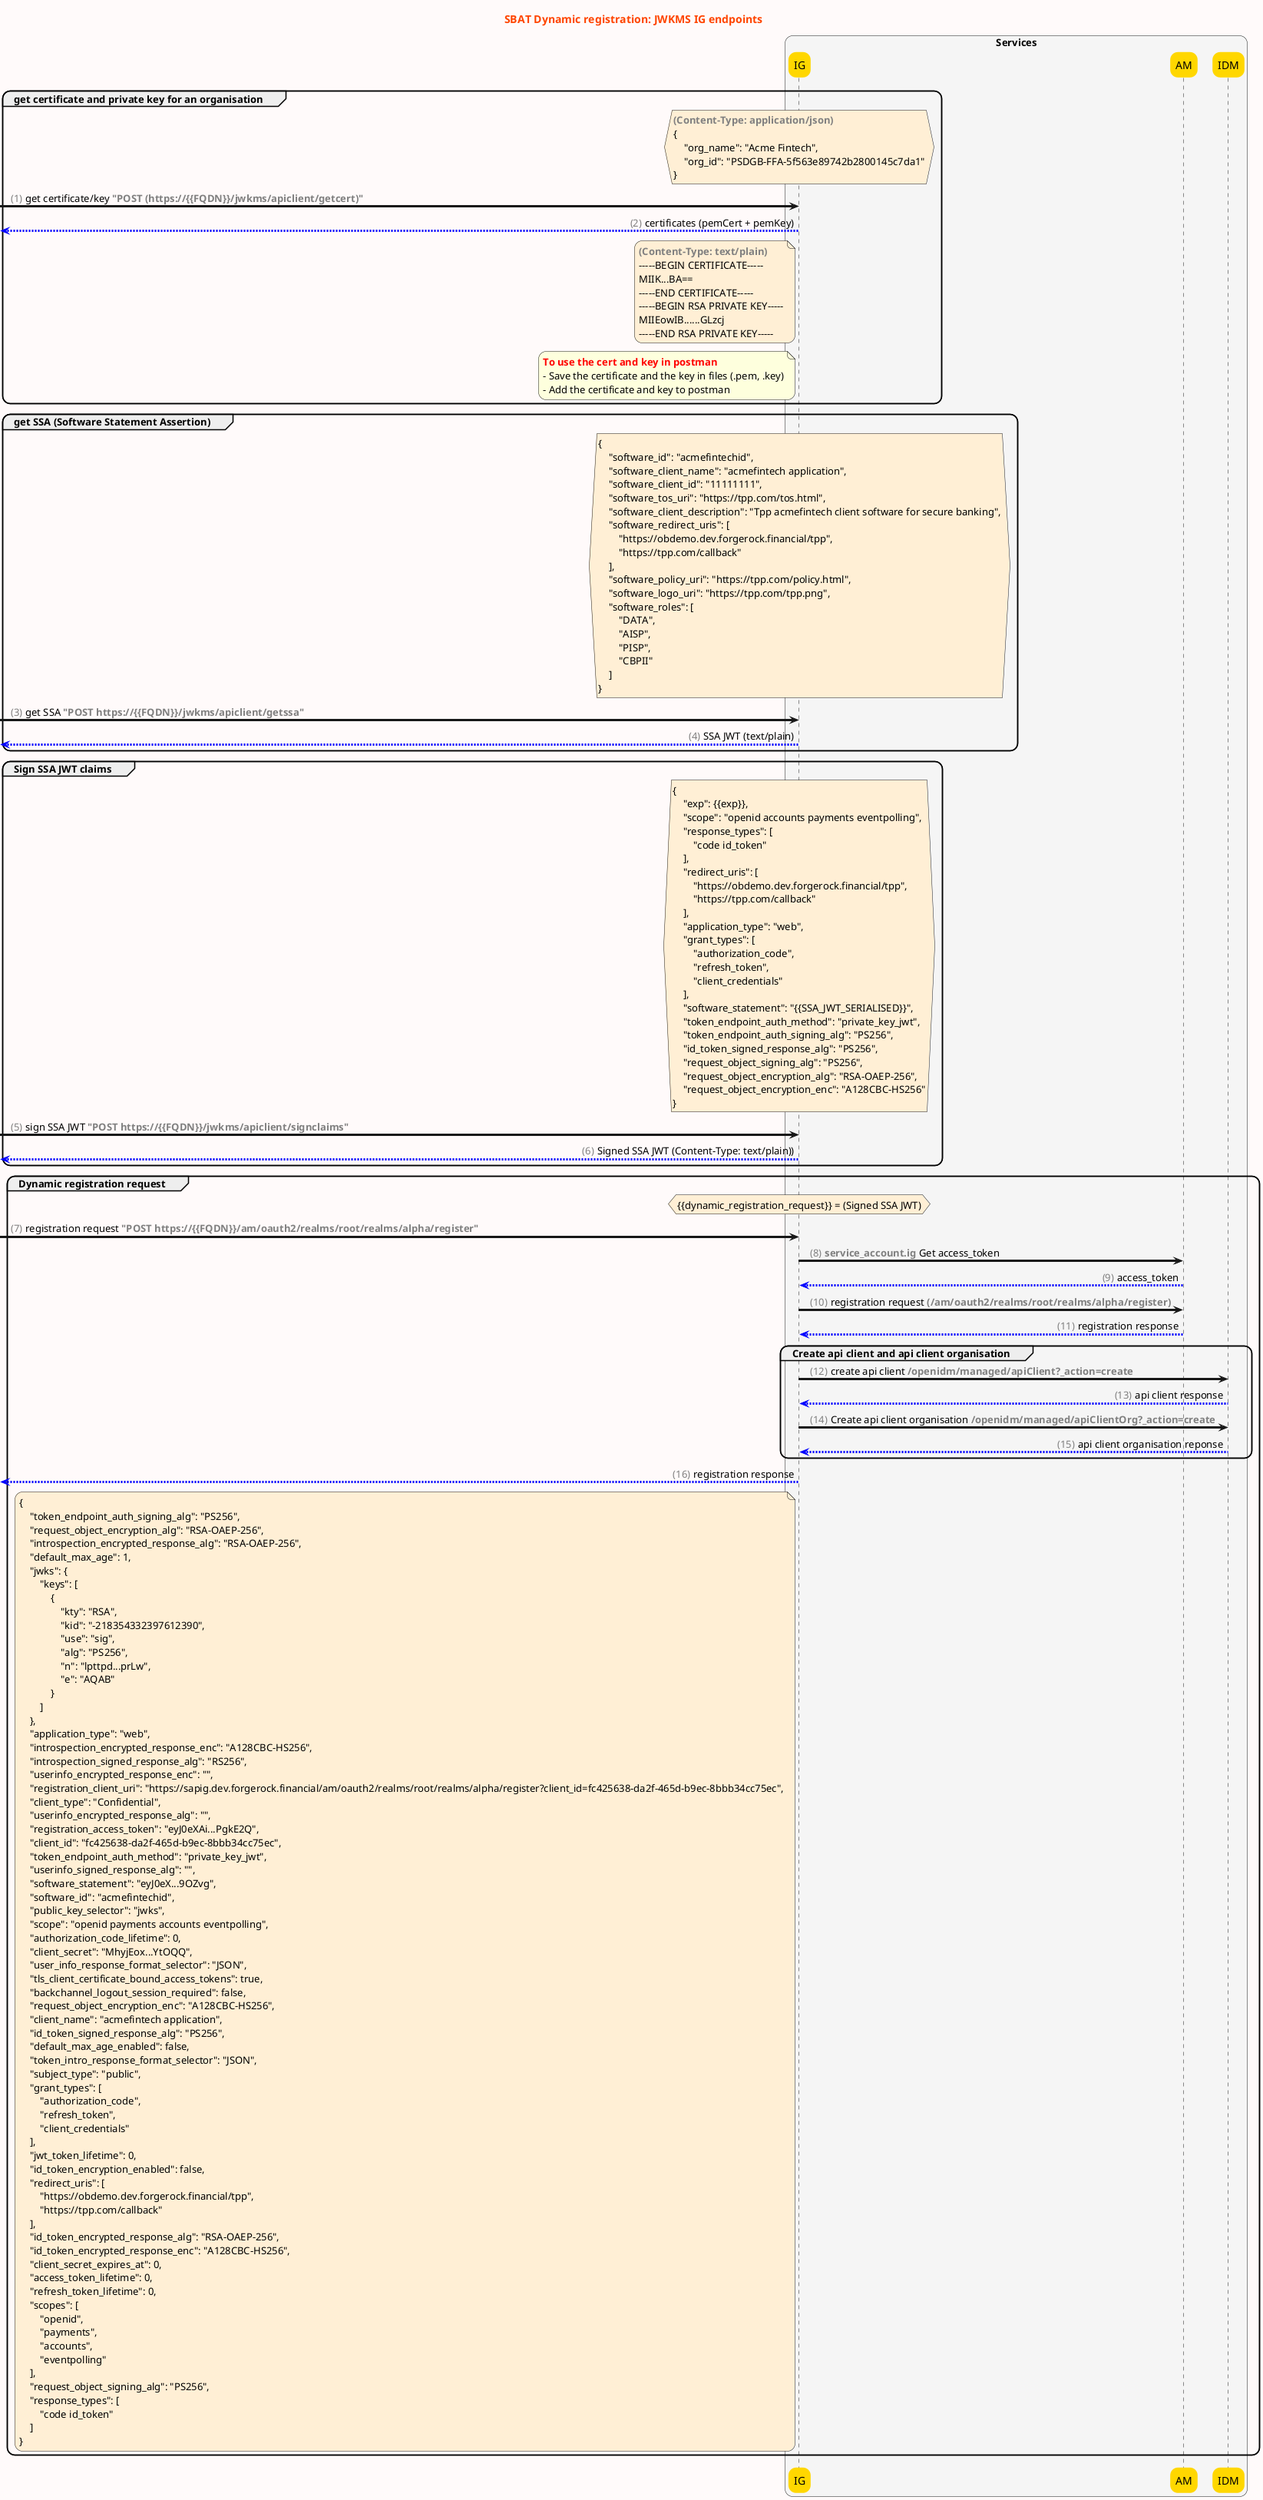 @startuml
title <font color=orangered>SBAT Dynamic registration: JWKMS IG endpoints
' config '
skinparam backgroundColor #snow
skinparam sequenceArrowThickness 3
skinparam roundcorner 20
skinparam sequenceMessageAlign direction
skinparam sequence {
    ParticipantBorderColor gold
}
box "Services" #whitesmoke
    participant IG #gold
    participant AM #gold
    participant IDM #gold
end box

autonumber "<font color=grey>  (##)"

group get certificate and private key for an organisation
    hnote over IG #papayawhip
        **<font color=grey>(Content-Type: application/json)</font>**
        {
            "org_name": "Acme Fintech",
            "org_id": "PSDGB-FFA-5f563e89742b2800145c7da1"
        }
    end hnote
    [-> IG: get certificate/key **<font color=grey>"POST (https://{{FQDN}}/jwkms/apiclient/getcert)"</font>**
    IG -[#0000FF]->[: certificates (pemCert + pemKey)
    note left of IG #papayawhip
        **<font color=grey>(Content-Type: text/plain)</font>**
        ~--~--~-BEGIN CERTIFICATE~--~--~-
        MIIK...BA==
        ~--~--~-END CERTIFICATE~--~--~-
        ~--~--~-BEGIN RSA PRIVATE KEY~--~--~-
        MIIEowIB......GLzcj
        ~--~--~-END RSA PRIVATE KEY~--~--~-
    end note
    note left of IG
        **<font color=red>To use the cert and key in postman</font>**
        - Save the certificate and the key in files (.pem, .key)
        - Add the certificate and key to postman
    end note
end group
group get SSA (Software Statement Assertion)
    hnote over IG #papayawhip
    {
        "software_id": "acmefintechid",
        "software_client_name": "acmefintech application",
        "software_client_id": "11111111",
        "software_tos_uri": "https://tpp.com/tos.html",
        "software_client_description": "Tpp acmefintech client software for secure banking",
        "software_redirect_uris": [
            "https://obdemo.dev.forgerock.financial/tpp",
            "https://tpp.com/callback"
        ],
        "software_policy_uri": "https://tpp.com/policy.html",
        "software_logo_uri": "https://tpp.com/tpp.png",
        "software_roles": [
            "DATA",
            "AISP",
            "PISP",
            "CBPII"
        ]
    }
    end hnote
    [-> IG: get SSA **<font color=grey>"POST https://{{FQDN}}/jwkms/apiclient/getssa"</font>**
    IG -[#0000FF]->[: SSA JWT (text/plain)
end group
group Sign SSA JWT claims
    hnote over IG #papayawhip
    {
        "exp": {{exp}},
        "scope": "openid accounts payments eventpolling",
        "response_types": [
            "code id_token"
        ],
        "redirect_uris": [
            "https://obdemo.dev.forgerock.financial/tpp",
            "https://tpp.com/callback"
        ],
        "application_type": "web",
        "grant_types": [
            "authorization_code",
            "refresh_token",
            "client_credentials"
        ],
        "software_statement": "{{SSA_JWT_SERIALISED}}",
        "token_endpoint_auth_method": "private_key_jwt",
        "token_endpoint_auth_signing_alg": "PS256",
        "id_token_signed_response_alg": "PS256",
        "request_object_signing_alg": "PS256",
        "request_object_encryption_alg": "RSA-OAEP-256",
        "request_object_encryption_enc": "A128CBC-HS256"
    }
    end hnote
    [-> IG: sign SSA JWT **<font color=grey>"POST https://{{FQDN}}/jwkms/apiclient/signclaims"</font>**
    IG -[#0000FF]->[: Signed SSA JWT (Content-Type: text/plain))
end group
group Dynamic registration request
    hnote over IG #papayawhip
    {{dynamic_registration_request}} = (Signed SSA JWT)
    end hnote
    [-> IG: registration request **<font color=grey>"POST https://{{FQDN}}/am/oauth2/realms/root/realms/alpha/register"</font>**
    IG -> AM: **<font color=grey>service_account.ig</font>** Get access_token
    AM -[#0000FF]-> IG: access_token
    IG -> AM: registration request **<font color=grey>(/am/oauth2/realms/root/realms/alpha/register)</font>**
    AM -[#0000FF]-> IG: registration response
    group Create api client and api client organisation
        IG -> IDM: create api client **<font color=grey>/openidm/managed/apiClient?_action=create</font>**
        IDM -[#0000FF]-> IG: api client response
        IG -> IDM: Create api client organisation **<font color=grey>/openidm/managed/apiClientOrg?_action=create</font>**
        IDM -[#0000FF]-> IG: api client organisation reponse
    end group
    IG -[#0000FF]->[: registration response
    note left of IG #papayawhip
    {
        "token_endpoint_auth_signing_alg": "PS256",
        "request_object_encryption_alg": "RSA-OAEP-256",
        "introspection_encrypted_response_alg": "RSA-OAEP-256",
        "default_max_age": 1,
        "jwks": {
            "keys": [
                {
                    "kty": "RSA",
                    "kid": "-218354332397612390",
                    "use": "sig",
                    "alg": "PS256",
                    "n": "lpttpd...prLw",
                    "e": "AQAB"
                }
            ]
        },
        "application_type": "web",
        "introspection_encrypted_response_enc": "A128CBC-HS256",
        "introspection_signed_response_alg": "RS256",
        "userinfo_encrypted_response_enc": "",
        "registration_client_uri": "https://sapig.dev.forgerock.financial/am/oauth2/realms/root/realms/alpha/register?client_id=fc425638-da2f-465d-b9ec-8bbb34cc75ec",
        "client_type": "Confidential",
        "userinfo_encrypted_response_alg": "",
        "registration_access_token": "eyJ0eXAi...PgkE2Q",
        "client_id": "fc425638-da2f-465d-b9ec-8bbb34cc75ec",
        "token_endpoint_auth_method": "private_key_jwt",
        "userinfo_signed_response_alg": "",
        "software_statement": "eyJ0eX...9OZvg",
        "software_id": "acmefintechid",
        "public_key_selector": "jwks",
        "scope": "openid payments accounts eventpolling",
        "authorization_code_lifetime": 0,
        "client_secret": "MhyjEox...YtOQQ",
        "user_info_response_format_selector": "JSON",
        "tls_client_certificate_bound_access_tokens": true,
        "backchannel_logout_session_required": false,
        "request_object_encryption_enc": "A128CBC-HS256",
        "client_name": "acmefintech application",
        "id_token_signed_response_alg": "PS256",
        "default_max_age_enabled": false,
        "token_intro_response_format_selector": "JSON",
        "subject_type": "public",
        "grant_types": [
            "authorization_code",
            "refresh_token",
            "client_credentials"
        ],
        "jwt_token_lifetime": 0,
        "id_token_encryption_enabled": false,
        "redirect_uris": [
            "https://obdemo.dev.forgerock.financial/tpp",
            "https://tpp.com/callback"
        ],
        "id_token_encrypted_response_alg": "RSA-OAEP-256",
        "id_token_encrypted_response_enc": "A128CBC-HS256",
        "client_secret_expires_at": 0,
        "access_token_lifetime": 0,
        "refresh_token_lifetime": 0,
        "scopes": [
            "openid",
            "payments",
            "accounts",
            "eventpolling"
        ],
        "request_object_signing_alg": "PS256",
        "response_types": [
            "code id_token"
        ]
    }
    end note
end group
@enduml

